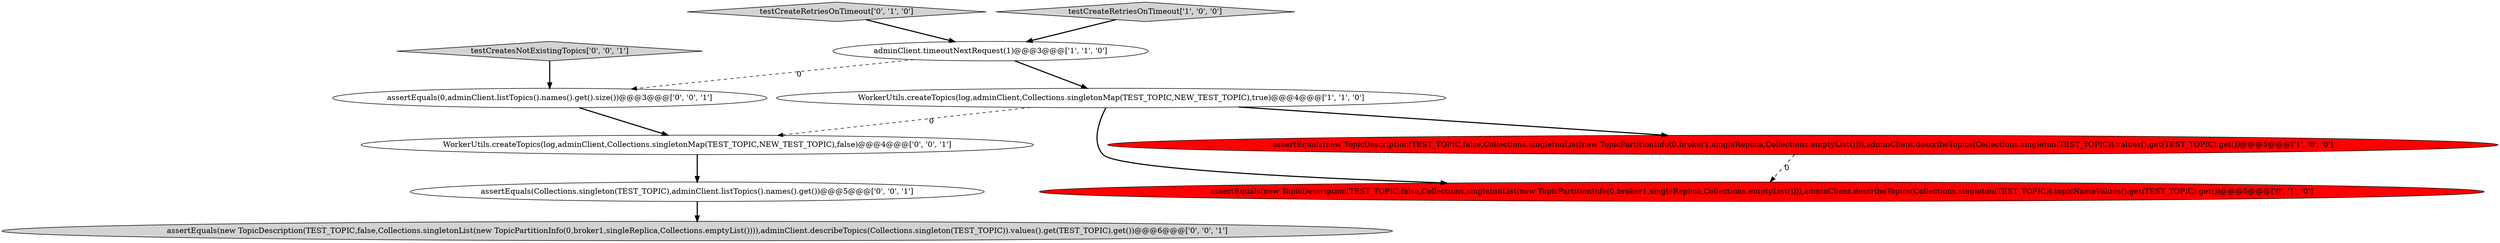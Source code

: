digraph {
7 [style = filled, label = "assertEquals(Collections.singleton(TEST_TOPIC),adminClient.listTopics().names().get())@@@5@@@['0', '0', '1']", fillcolor = white, shape = ellipse image = "AAA0AAABBB3BBB"];
4 [style = filled, label = "testCreateRetriesOnTimeout['0', '1', '0']", fillcolor = lightgray, shape = diamond image = "AAA0AAABBB2BBB"];
0 [style = filled, label = "WorkerUtils.createTopics(log,adminClient,Collections.singletonMap(TEST_TOPIC,NEW_TEST_TOPIC),true)@@@4@@@['1', '1', '0']", fillcolor = white, shape = ellipse image = "AAA0AAABBB1BBB"];
9 [style = filled, label = "assertEquals(new TopicDescription(TEST_TOPIC,false,Collections.singletonList(new TopicPartitionInfo(0,broker1,singleReplica,Collections.emptyList()))),adminClient.describeTopics(Collections.singleton(TEST_TOPIC)).values().get(TEST_TOPIC).get())@@@6@@@['0', '0', '1']", fillcolor = lightgray, shape = ellipse image = "AAA0AAABBB3BBB"];
3 [style = filled, label = "adminClient.timeoutNextRequest(1)@@@3@@@['1', '1', '0']", fillcolor = white, shape = ellipse image = "AAA0AAABBB1BBB"];
1 [style = filled, label = "testCreateRetriesOnTimeout['1', '0', '0']", fillcolor = lightgray, shape = diamond image = "AAA0AAABBB1BBB"];
8 [style = filled, label = "WorkerUtils.createTopics(log,adminClient,Collections.singletonMap(TEST_TOPIC,NEW_TEST_TOPIC),false)@@@4@@@['0', '0', '1']", fillcolor = white, shape = ellipse image = "AAA0AAABBB3BBB"];
6 [style = filled, label = "assertEquals(0,adminClient.listTopics().names().get().size())@@@3@@@['0', '0', '1']", fillcolor = white, shape = ellipse image = "AAA0AAABBB3BBB"];
5 [style = filled, label = "assertEquals(new TopicDescription(TEST_TOPIC,false,Collections.singletonList(new TopicPartitionInfo(0,broker1,singleReplica,Collections.emptyList()))),adminClient.describeTopics(Collections.singleton(TEST_TOPIC)).topicNameValues().get(TEST_TOPIC).get())@@@5@@@['0', '1', '0']", fillcolor = red, shape = ellipse image = "AAA1AAABBB2BBB"];
10 [style = filled, label = "testCreatesNotExistingTopics['0', '0', '1']", fillcolor = lightgray, shape = diamond image = "AAA0AAABBB3BBB"];
2 [style = filled, label = "assertEquals(new TopicDescription(TEST_TOPIC,false,Collections.singletonList(new TopicPartitionInfo(0,broker1,singleReplica,Collections.emptyList()))),adminClient.describeTopics(Collections.singleton(TEST_TOPIC)).values().get(TEST_TOPIC).get())@@@5@@@['1', '0', '0']", fillcolor = red, shape = ellipse image = "AAA1AAABBB1BBB"];
1->3 [style = bold, label=""];
8->7 [style = bold, label=""];
7->9 [style = bold, label=""];
0->8 [style = dashed, label="0"];
4->3 [style = bold, label=""];
2->5 [style = dashed, label="0"];
3->6 [style = dashed, label="0"];
10->6 [style = bold, label=""];
0->5 [style = bold, label=""];
3->0 [style = bold, label=""];
6->8 [style = bold, label=""];
0->2 [style = bold, label=""];
}
